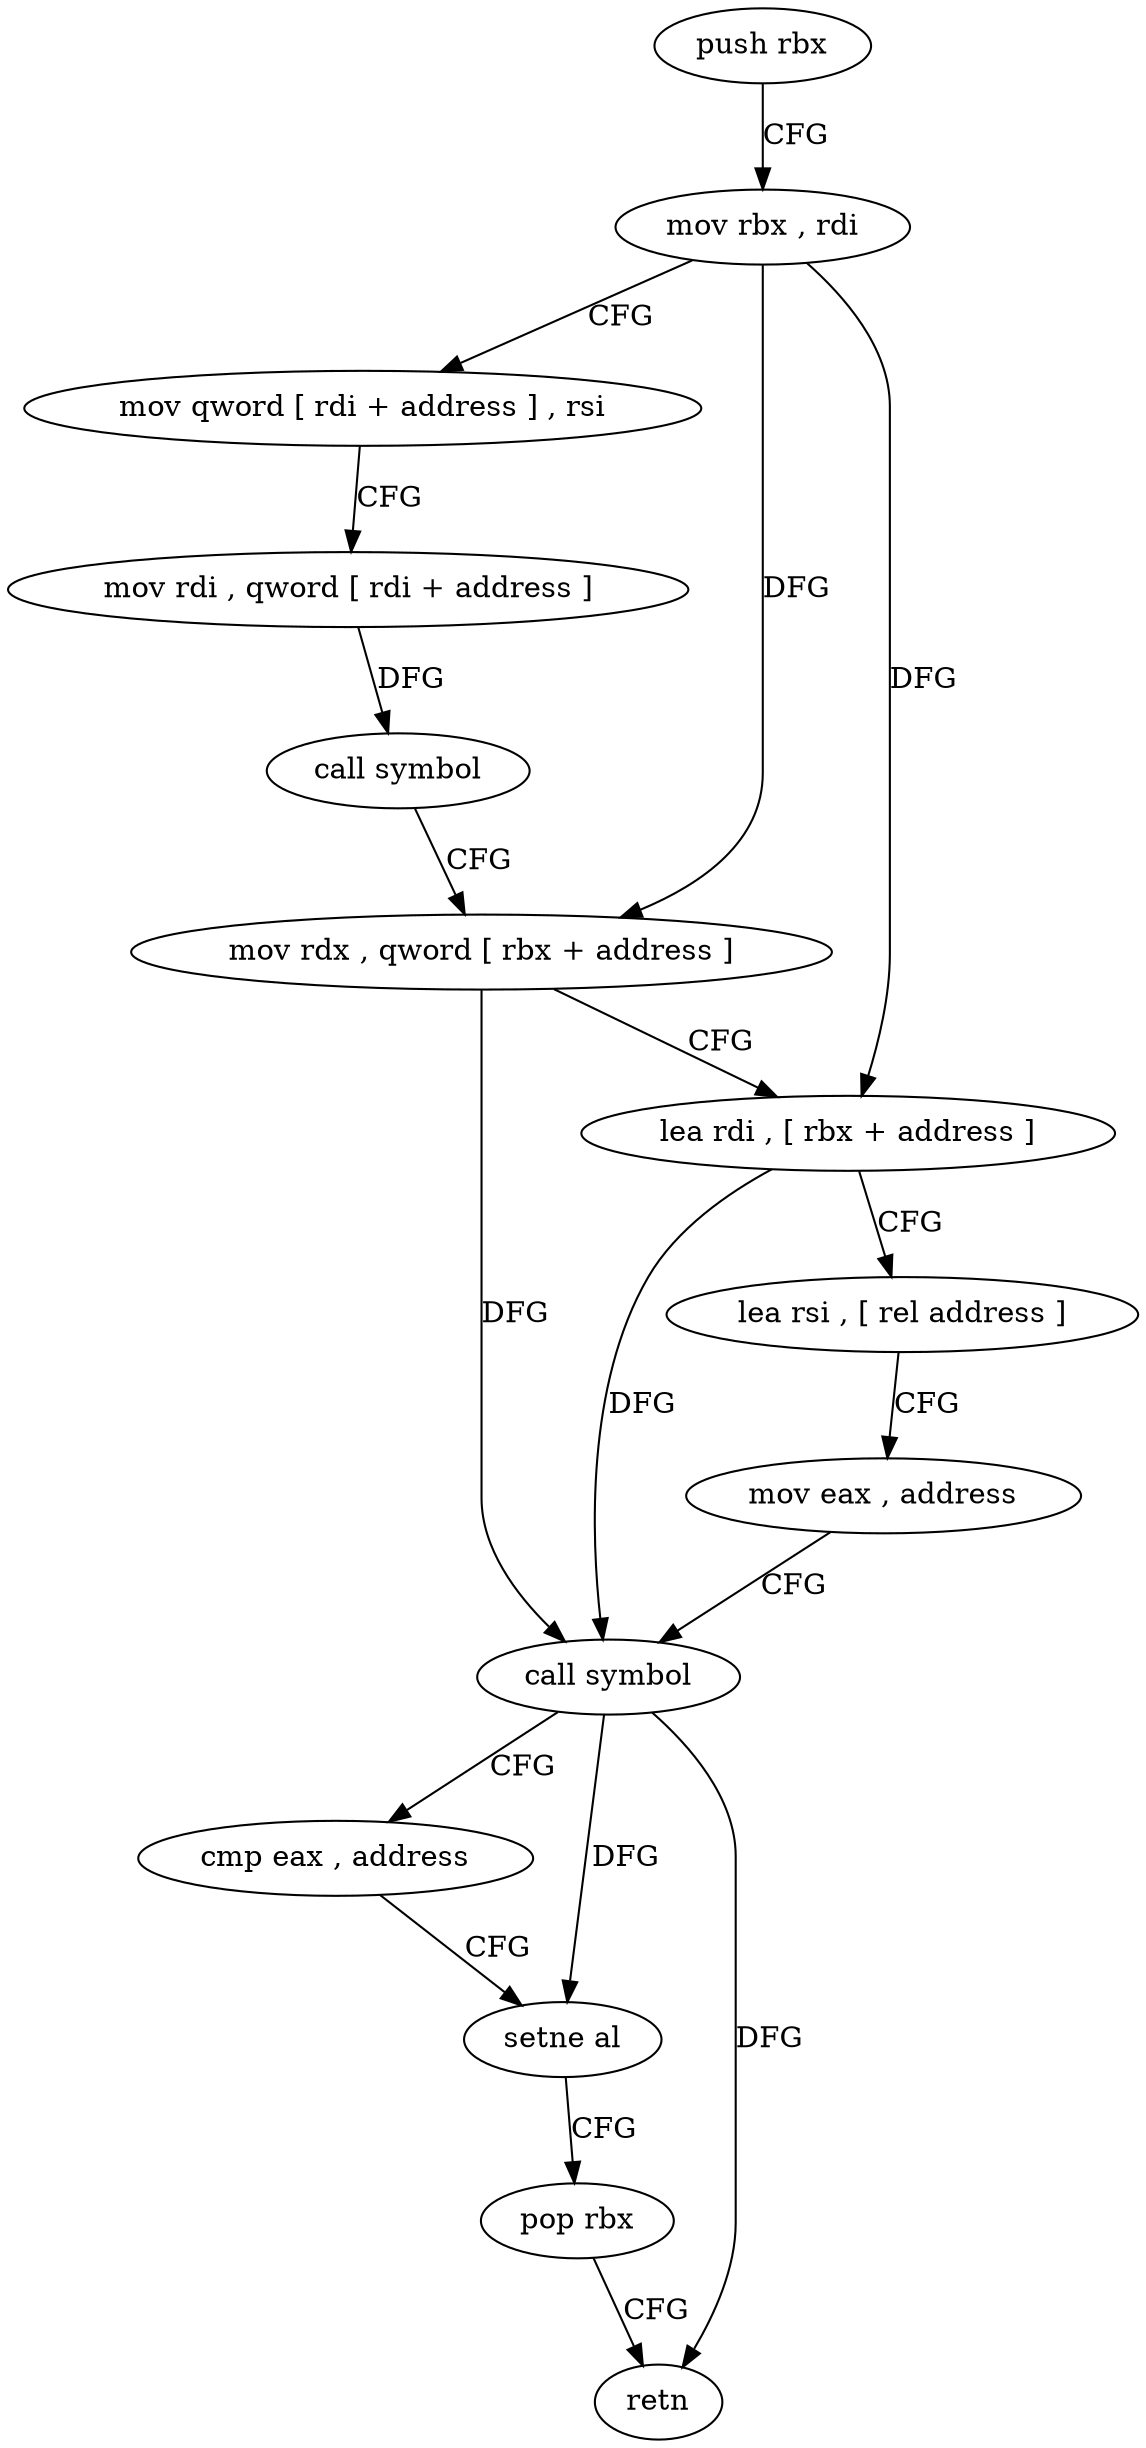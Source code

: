 digraph "func" {
"83673" [label = "push rbx" ]
"83674" [label = "mov rbx , rdi" ]
"83677" [label = "mov qword [ rdi + address ] , rsi" ]
"83681" [label = "mov rdi , qword [ rdi + address ]" ]
"83685" [label = "call symbol" ]
"83690" [label = "mov rdx , qword [ rbx + address ]" ]
"83694" [label = "lea rdi , [ rbx + address ]" ]
"83698" [label = "lea rsi , [ rel address ]" ]
"83705" [label = "mov eax , address" ]
"83710" [label = "call symbol" ]
"83715" [label = "cmp eax , address" ]
"83718" [label = "setne al" ]
"83721" [label = "pop rbx" ]
"83722" [label = "retn" ]
"83673" -> "83674" [ label = "CFG" ]
"83674" -> "83677" [ label = "CFG" ]
"83674" -> "83690" [ label = "DFG" ]
"83674" -> "83694" [ label = "DFG" ]
"83677" -> "83681" [ label = "CFG" ]
"83681" -> "83685" [ label = "DFG" ]
"83685" -> "83690" [ label = "CFG" ]
"83690" -> "83694" [ label = "CFG" ]
"83690" -> "83710" [ label = "DFG" ]
"83694" -> "83698" [ label = "CFG" ]
"83694" -> "83710" [ label = "DFG" ]
"83698" -> "83705" [ label = "CFG" ]
"83705" -> "83710" [ label = "CFG" ]
"83710" -> "83715" [ label = "CFG" ]
"83710" -> "83718" [ label = "DFG" ]
"83710" -> "83722" [ label = "DFG" ]
"83715" -> "83718" [ label = "CFG" ]
"83718" -> "83721" [ label = "CFG" ]
"83721" -> "83722" [ label = "CFG" ]
}
